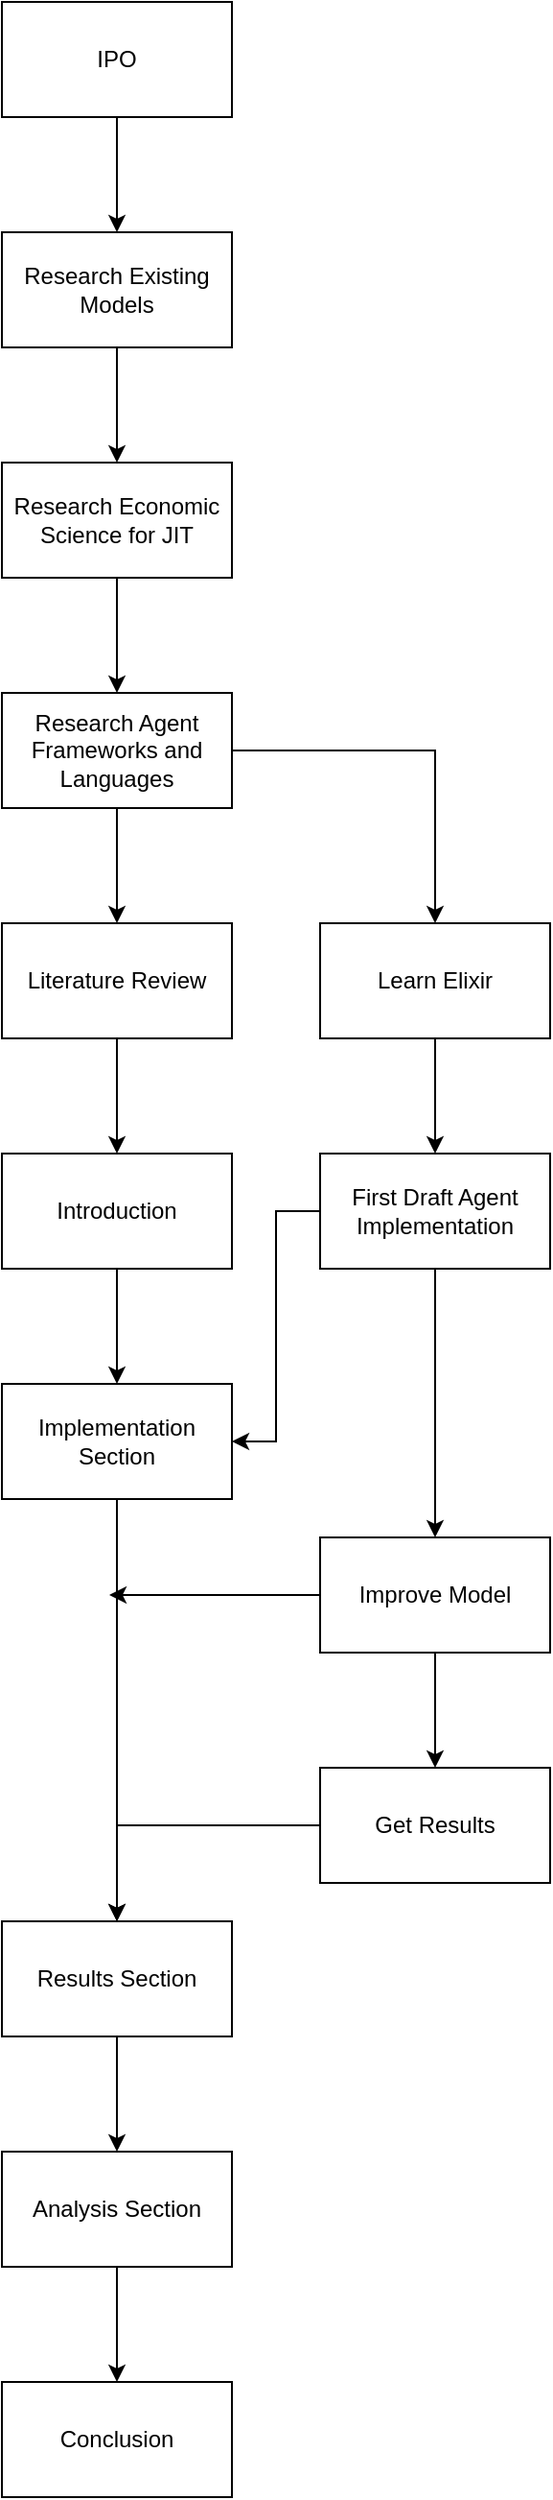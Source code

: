 <mxfile version="14.2.9" type="device"><diagram id="x0HlMNgjsVILJEzUioAV" name="Page-1"><mxGraphModel dx="1578" dy="892" grid="1" gridSize="10" guides="1" tooltips="1" connect="1" arrows="1" fold="1" page="1" pageScale="1" pageWidth="827" pageHeight="1169" math="0" shadow="0"><root><mxCell id="0"/><mxCell id="1" parent="0"/><mxCell id="OzegzmBbGndUsp_CC_-G-2" style="edgeStyle=orthogonalEdgeStyle;rounded=0;orthogonalLoop=1;jettySize=auto;html=1;entryX=0.5;entryY=0;entryDx=0;entryDy=0;" parent="1" source="EXi-7f_bq3bFtvyB1z9q-1" target="OzegzmBbGndUsp_CC_-G-1" edge="1"><mxGeometry relative="1" as="geometry"/></mxCell><mxCell id="EXi-7f_bq3bFtvyB1z9q-1" value="IPO" style="rounded=0;whiteSpace=wrap;html=1;" parent="1" vertex="1"><mxGeometry x="354" y="40" width="120" height="60" as="geometry"/></mxCell><mxCell id="4NSczPuHhKBDm2EOm2S8-2" style="edgeStyle=orthogonalEdgeStyle;rounded=0;orthogonalLoop=1;jettySize=auto;html=1;entryX=0.5;entryY=0;entryDx=0;entryDy=0;" edge="1" parent="1" source="OzegzmBbGndUsp_CC_-G-1" target="4NSczPuHhKBDm2EOm2S8-1"><mxGeometry relative="1" as="geometry"/></mxCell><mxCell id="OzegzmBbGndUsp_CC_-G-1" value="Research Existing Models" style="rounded=0;whiteSpace=wrap;html=1;" parent="1" vertex="1"><mxGeometry x="354" y="160" width="120" height="60" as="geometry"/></mxCell><mxCell id="4NSczPuHhKBDm2EOm2S8-8" style="edgeStyle=orthogonalEdgeStyle;rounded=0;orthogonalLoop=1;jettySize=auto;html=1;entryX=0.5;entryY=0;entryDx=0;entryDy=0;" edge="1" parent="1" source="OzegzmBbGndUsp_CC_-G-3" target="Se6jHrE_AKUG9TJso_Sx-4"><mxGeometry relative="1" as="geometry"/></mxCell><mxCell id="OzegzmBbGndUsp_CC_-G-3" value="Literature Review" style="rounded=0;whiteSpace=wrap;html=1;" parent="1" vertex="1"><mxGeometry x="354" y="520" width="120" height="60" as="geometry"/></mxCell><mxCell id="4NSczPuHhKBDm2EOm2S8-7" style="edgeStyle=orthogonalEdgeStyle;rounded=0;orthogonalLoop=1;jettySize=auto;html=1;entryX=0.5;entryY=0;entryDx=0;entryDy=0;" edge="1" parent="1" source="xgZp28_TIPR-F1v_hSMs-1" target="xgZp28_TIPR-F1v_hSMs-3"><mxGeometry relative="1" as="geometry"/></mxCell><mxCell id="xgZp28_TIPR-F1v_hSMs-1" value="Learn Elixir" style="rounded=0;whiteSpace=wrap;html=1;" parent="1" vertex="1"><mxGeometry x="520" y="520" width="120" height="60" as="geometry"/></mxCell><mxCell id="4NSczPuHhKBDm2EOm2S8-9" style="edgeStyle=orthogonalEdgeStyle;rounded=0;orthogonalLoop=1;jettySize=auto;html=1;entryX=1;entryY=0.5;entryDx=0;entryDy=0;" edge="1" parent="1" source="xgZp28_TIPR-F1v_hSMs-3" target="Se6jHrE_AKUG9TJso_Sx-10"><mxGeometry relative="1" as="geometry"/></mxCell><mxCell id="4NSczPuHhKBDm2EOm2S8-11" style="edgeStyle=orthogonalEdgeStyle;rounded=0;orthogonalLoop=1;jettySize=auto;html=1;entryX=0.5;entryY=0;entryDx=0;entryDy=0;" edge="1" parent="1" source="xgZp28_TIPR-F1v_hSMs-3" target="4NSczPuHhKBDm2EOm2S8-10"><mxGeometry relative="1" as="geometry"/></mxCell><mxCell id="xgZp28_TIPR-F1v_hSMs-3" value="First Draft Agent Implementation" style="rounded=0;whiteSpace=wrap;html=1;" parent="1" vertex="1"><mxGeometry x="520" y="640" width="120" height="60" as="geometry"/></mxCell><mxCell id="Se6jHrE_AKUG9TJso_Sx-11" style="edgeStyle=orthogonalEdgeStyle;rounded=0;orthogonalLoop=1;jettySize=auto;html=1;entryX=0.5;entryY=0;entryDx=0;entryDy=0;" parent="1" source="Se6jHrE_AKUG9TJso_Sx-4" target="Se6jHrE_AKUG9TJso_Sx-10" edge="1"><mxGeometry relative="1" as="geometry"/></mxCell><mxCell id="Se6jHrE_AKUG9TJso_Sx-4" value="Introduction" style="rounded=0;whiteSpace=wrap;html=1;" parent="1" vertex="1"><mxGeometry x="354" y="640" width="120" height="60" as="geometry"/></mxCell><mxCell id="4NSczPuHhKBDm2EOm2S8-15" style="edgeStyle=orthogonalEdgeStyle;rounded=0;orthogonalLoop=1;jettySize=auto;html=1;entryX=0.5;entryY=0;entryDx=0;entryDy=0;" edge="1" parent="1" source="Se6jHrE_AKUG9TJso_Sx-10" target="Se6jHrE_AKUG9TJso_Sx-13"><mxGeometry relative="1" as="geometry"/></mxCell><mxCell id="Se6jHrE_AKUG9TJso_Sx-10" value="Implementation Section" style="rounded=0;whiteSpace=wrap;html=1;" parent="1" vertex="1"><mxGeometry x="354" y="760" width="120" height="60" as="geometry"/></mxCell><mxCell id="Se6jHrE_AKUG9TJso_Sx-17" style="edgeStyle=orthogonalEdgeStyle;rounded=0;orthogonalLoop=1;jettySize=auto;html=1;entryX=0.5;entryY=0;entryDx=0;entryDy=0;" parent="1" source="Se6jHrE_AKUG9TJso_Sx-13" target="Se6jHrE_AKUG9TJso_Sx-16" edge="1"><mxGeometry relative="1" as="geometry"/></mxCell><mxCell id="Se6jHrE_AKUG9TJso_Sx-13" value="Results Section" style="rounded=0;whiteSpace=wrap;html=1;" parent="1" vertex="1"><mxGeometry x="354" y="1040" width="120" height="60" as="geometry"/></mxCell><mxCell id="4NSczPuHhKBDm2EOm2S8-16" style="edgeStyle=orthogonalEdgeStyle;rounded=0;orthogonalLoop=1;jettySize=auto;html=1;entryX=0.5;entryY=0;entryDx=0;entryDy=0;" edge="1" parent="1" source="Se6jHrE_AKUG9TJso_Sx-16" target="Se6jHrE_AKUG9TJso_Sx-18"><mxGeometry relative="1" as="geometry"/></mxCell><mxCell id="Se6jHrE_AKUG9TJso_Sx-16" value="Analysis Section" style="rounded=0;whiteSpace=wrap;html=1;" parent="1" vertex="1"><mxGeometry x="354" y="1160" width="120" height="60" as="geometry"/></mxCell><mxCell id="Se6jHrE_AKUG9TJso_Sx-18" value="Conclusion" style="rounded=0;whiteSpace=wrap;html=1;" parent="1" vertex="1"><mxGeometry x="354" y="1280" width="120" height="60" as="geometry"/></mxCell><mxCell id="4NSczPuHhKBDm2EOm2S8-4" style="edgeStyle=orthogonalEdgeStyle;rounded=0;orthogonalLoop=1;jettySize=auto;html=1;entryX=0.5;entryY=0;entryDx=0;entryDy=0;" edge="1" parent="1" source="4NSczPuHhKBDm2EOm2S8-1" target="4NSczPuHhKBDm2EOm2S8-3"><mxGeometry relative="1" as="geometry"/></mxCell><mxCell id="4NSczPuHhKBDm2EOm2S8-1" value="Research Economic Science for JIT" style="rounded=0;whiteSpace=wrap;html=1;" vertex="1" parent="1"><mxGeometry x="354" y="280" width="120" height="60" as="geometry"/></mxCell><mxCell id="4NSczPuHhKBDm2EOm2S8-5" style="edgeStyle=orthogonalEdgeStyle;rounded=0;orthogonalLoop=1;jettySize=auto;html=1;" edge="1" parent="1" source="4NSczPuHhKBDm2EOm2S8-3" target="OzegzmBbGndUsp_CC_-G-3"><mxGeometry relative="1" as="geometry"/></mxCell><mxCell id="4NSczPuHhKBDm2EOm2S8-6" style="edgeStyle=orthogonalEdgeStyle;rounded=0;orthogonalLoop=1;jettySize=auto;html=1;" edge="1" parent="1" source="4NSczPuHhKBDm2EOm2S8-3" target="xgZp28_TIPR-F1v_hSMs-1"><mxGeometry relative="1" as="geometry"/></mxCell><mxCell id="4NSczPuHhKBDm2EOm2S8-3" value="Research Agent Frameworks and Languages" style="rounded=0;whiteSpace=wrap;html=1;" vertex="1" parent="1"><mxGeometry x="354" y="400" width="120" height="60" as="geometry"/></mxCell><mxCell id="4NSczPuHhKBDm2EOm2S8-13" style="edgeStyle=orthogonalEdgeStyle;rounded=0;orthogonalLoop=1;jettySize=auto;html=1;entryX=0.5;entryY=0;entryDx=0;entryDy=0;" edge="1" parent="1" source="4NSczPuHhKBDm2EOm2S8-10" target="4NSczPuHhKBDm2EOm2S8-12"><mxGeometry relative="1" as="geometry"/></mxCell><mxCell id="4NSczPuHhKBDm2EOm2S8-17" style="edgeStyle=orthogonalEdgeStyle;rounded=0;orthogonalLoop=1;jettySize=auto;html=1;" edge="1" parent="1" source="4NSczPuHhKBDm2EOm2S8-10"><mxGeometry relative="1" as="geometry"><mxPoint x="410" y="870.0" as="targetPoint"/></mxGeometry></mxCell><mxCell id="4NSczPuHhKBDm2EOm2S8-10" value="Improve Model" style="rounded=0;whiteSpace=wrap;html=1;" vertex="1" parent="1"><mxGeometry x="520" y="840" width="120" height="60" as="geometry"/></mxCell><mxCell id="4NSczPuHhKBDm2EOm2S8-14" style="edgeStyle=orthogonalEdgeStyle;rounded=0;orthogonalLoop=1;jettySize=auto;html=1;entryX=0.5;entryY=0;entryDx=0;entryDy=0;" edge="1" parent="1" source="4NSczPuHhKBDm2EOm2S8-12" target="Se6jHrE_AKUG9TJso_Sx-13"><mxGeometry relative="1" as="geometry"/></mxCell><mxCell id="4NSczPuHhKBDm2EOm2S8-12" value="Get Results" style="rounded=0;whiteSpace=wrap;html=1;" vertex="1" parent="1"><mxGeometry x="520" y="960" width="120" height="60" as="geometry"/></mxCell></root></mxGraphModel></diagram></mxfile>